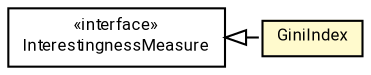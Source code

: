 #!/usr/local/bin/dot
#
# Class diagram 
# Generated by UMLGraph version R5_7_2-60-g0e99a6 (http://www.spinellis.gr/umlgraph/)
#

digraph G {
	graph [fontnames="svg"]
	edge [fontname="Roboto",fontsize=7,labelfontname="Roboto",labelfontsize=7,color="black"];
	node [fontname="Roboto",fontcolor="black",fontsize=8,shape=plaintext,margin=0,width=0,height=0];
	nodesep=0.15;
	ranksep=0.25;
	rankdir=LR;
	// de.lmu.ifi.dbs.elki.algorithm.itemsetmining.associationrules.interest.InterestingnessMeasure
	c4772474 [label=<<table title="de.lmu.ifi.dbs.elki.algorithm.itemsetmining.associationrules.interest.InterestingnessMeasure" border="0" cellborder="1" cellspacing="0" cellpadding="2" href="InterestingnessMeasure.html" target="_parent">
		<tr><td><table border="0" cellspacing="0" cellpadding="1">
		<tr><td align="center" balign="center"> &#171;interface&#187; </td></tr>
		<tr><td align="center" balign="center"> <font face="Roboto">InterestingnessMeasure</font> </td></tr>
		</table></td></tr>
		</table>>, URL="InterestingnessMeasure.html"];
	// de.lmu.ifi.dbs.elki.algorithm.itemsetmining.associationrules.interest.GiniIndex
	c4772483 [label=<<table title="de.lmu.ifi.dbs.elki.algorithm.itemsetmining.associationrules.interest.GiniIndex" border="0" cellborder="1" cellspacing="0" cellpadding="2" bgcolor="lemonChiffon" href="GiniIndex.html" target="_parent">
		<tr><td><table border="0" cellspacing="0" cellpadding="1">
		<tr><td align="center" balign="center"> <font face="Roboto">GiniIndex</font> </td></tr>
		</table></td></tr>
		</table>>, URL="GiniIndex.html"];
	// de.lmu.ifi.dbs.elki.algorithm.itemsetmining.associationrules.interest.GiniIndex implements de.lmu.ifi.dbs.elki.algorithm.itemsetmining.associationrules.interest.InterestingnessMeasure
	c4772474 -> c4772483 [arrowtail=empty,style=dashed,dir=back,weight=9];
}

